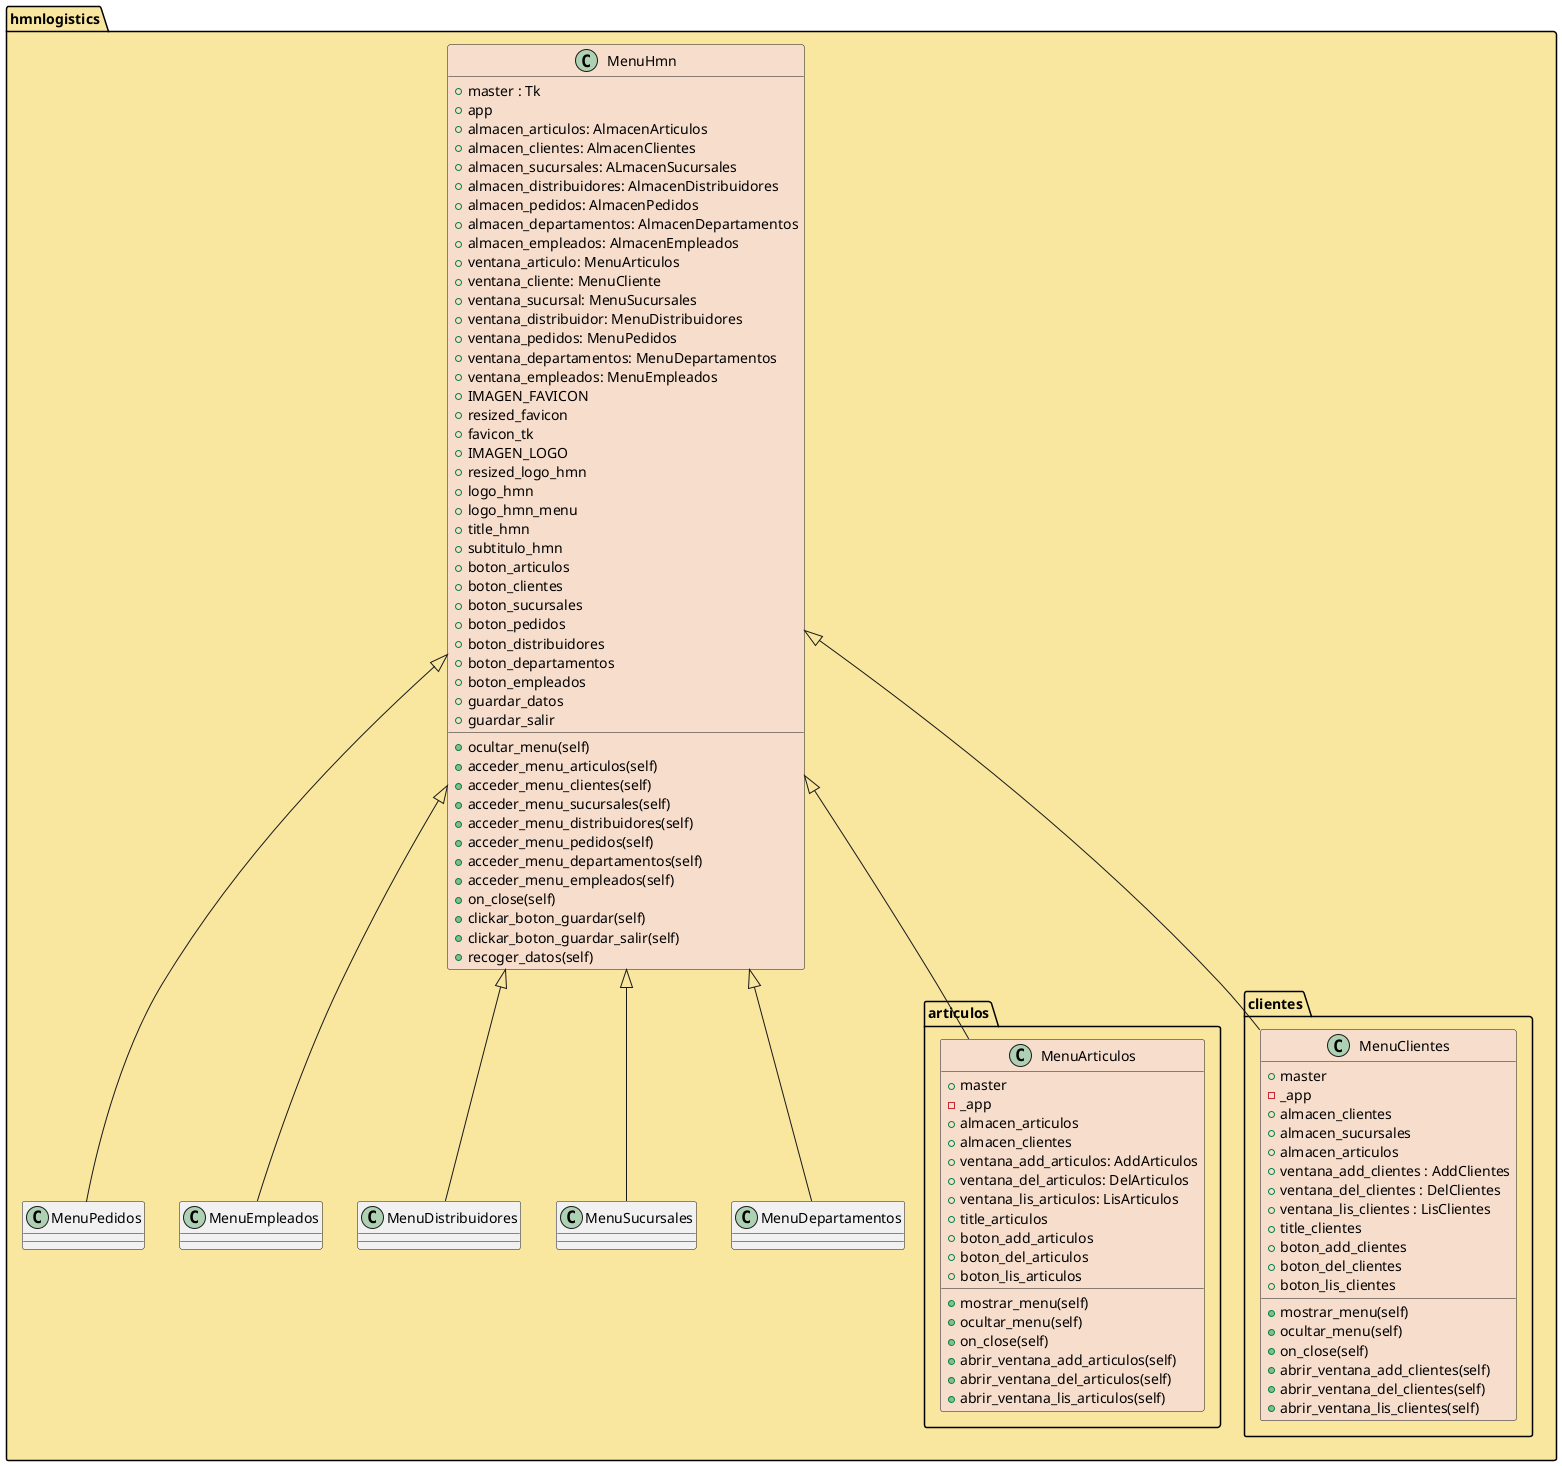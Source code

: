 @startuml hmnlogistics

package hmnlogistics <<Folder>> #F9E79F {
    MenuHmn <|-- MenuPedidos
    MenuHmn <|-- MenuEmpleados
    MenuHmn <|-- MenuDistribuidores
    MenuHmn <|-- MenuSucursales
    MenuHmn <|-- MenuDepartamentos
    class MenuHmn #F6DDCC{
    + master : Tk
    + app
    + almacen_articulos: AlmacenArticulos
    + almacen_clientes: AlmacenClientes
    + almacen_sucursales: ALmacenSucursales
    + almacen_distribuidores: AlmacenDistribuidores
    + almacen_pedidos: AlmacenPedidos
    + almacen_departamentos: AlmacenDepartamentos
    + almacen_empleados: AlmacenEmpleados
    + ventana_articulo: MenuArticulos
    + ventana_cliente: MenuCliente
    + ventana_sucursal: MenuSucursales
    + ventana_distribuidor: MenuDistribuidores
    + ventana_pedidos: MenuPedidos
    + ventana_departamentos: MenuDepartamentos
    + ventana_empleados: MenuEmpleados
    + IMAGEN_FAVICON
    + resized_favicon
    + favicon_tk
    + IMAGEN_LOGO
    + resized_logo_hmn
    + logo_hmn
    + logo_hmn_menu
    + title_hmn
    + subtitulo_hmn
    + boton_articulos
    + boton_clientes
    + boton_sucursales
    + boton_pedidos
    + boton_distribuidores
    + boton_departamentos
    + boton_empleados
    + guardar_datos
    + guardar_salir
    + ocultar_menu(self)
    + acceder_menu_articulos(self)
    + acceder_menu_clientes(self)
    + acceder_menu_sucursales(self)
    + acceder_menu_distribuidores(self)
    + acceder_menu_pedidos(self)
    + acceder_menu_departamentos(self)
    + acceder_menu_empleados(self)
    + on_close(self)
    + clickar_boton_guardar(self)
    + clickar_boton_guardar_salir(self)
    + recoger_datos(self)
    
}
package articulos <<Folder>> #F9E79F {
    MenuHmn <|-- MenuArticulos
    class MenuArticulos #F6DDCC{
    + master
    - _app
    + almacen_articulos
    + almacen_clientes
    + ventana_add_articulos: AddArticulos
    + ventana_del_articulos: DelArticulos
    + ventana_lis_articulos: LisArticulos
    + title_articulos
    + boton_add_articulos
    + boton_del_articulos
    + boton_lis_articulos
    + mostrar_menu(self)
    + ocultar_menu(self)
    + on_close(self)
    + abrir_ventana_add_articulos(self)
    + abrir_ventana_del_articulos(self)
    + abrir_ventana_lis_articulos(self)
    }
}
package clientes <<Folder>> #F9E79F {
    MenuHmn <|-- MenuClientes
    class MenuClientes #F6DDCC{
    + master
    - _app
    + almacen_clientes
    + almacen_sucursales
    + almacen_articulos
    + ventana_add_clientes : AddClientes
    + ventana_del_clientes : DelClientes
    + ventana_lis_clientes : LisClientes
    + title_clientes
    + boton_add_clientes
    + boton_del_clientes
    + boton_lis_clientes
    + mostrar_menu(self)
    + ocultar_menu(self)
    + on_close(self)
    + abrir_ventana_add_clientes(self)
    + abrir_ventana_del_clientes(self)
    + abrir_ventana_lis_clientes(self)
}
}
}

@enduml
